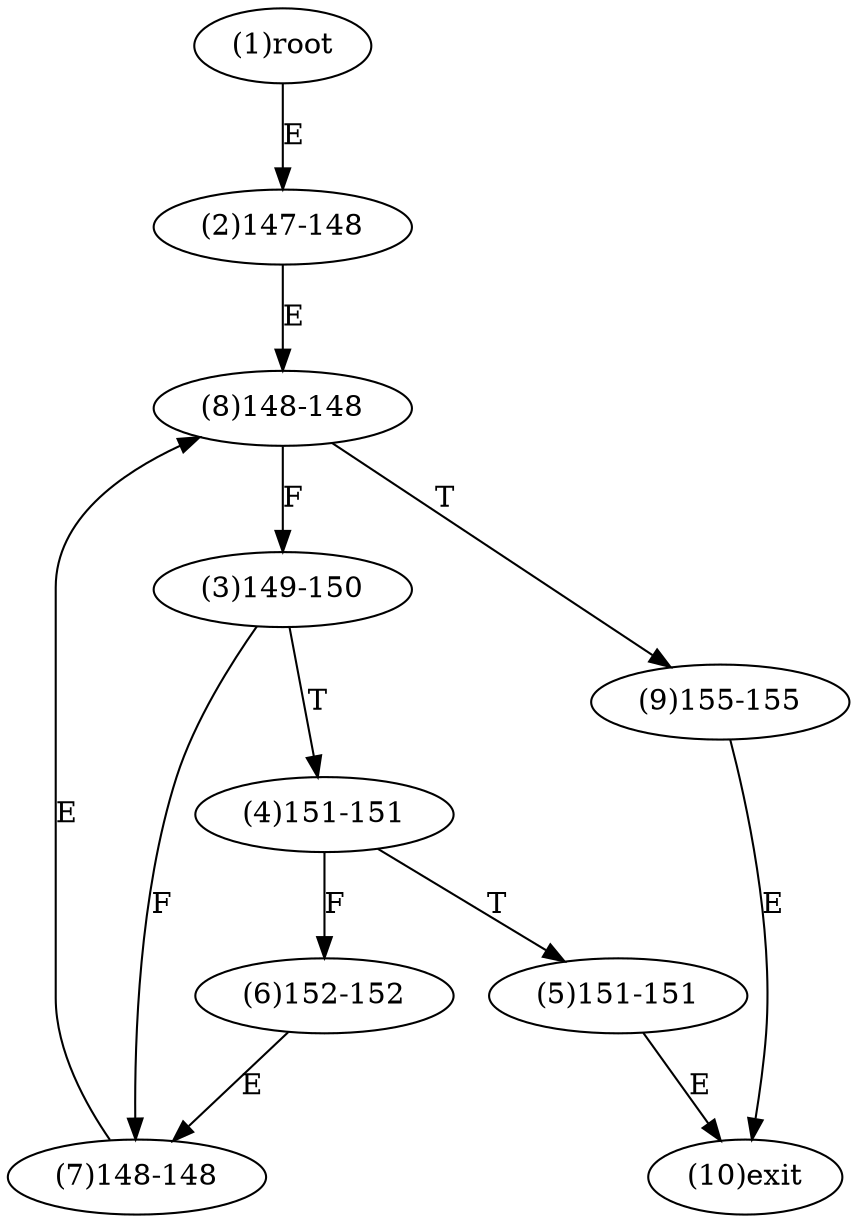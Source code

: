 digraph "" { 
1[ label="(1)root"];
2[ label="(2)147-148"];
3[ label="(3)149-150"];
4[ label="(4)151-151"];
5[ label="(5)151-151"];
6[ label="(6)152-152"];
7[ label="(7)148-148"];
8[ label="(8)148-148"];
9[ label="(9)155-155"];
10[ label="(10)exit"];
1->2[ label="E"];
2->8[ label="E"];
3->7[ label="F"];
3->4[ label="T"];
4->6[ label="F"];
4->5[ label="T"];
5->10[ label="E"];
6->7[ label="E"];
7->8[ label="E"];
8->3[ label="F"];
8->9[ label="T"];
9->10[ label="E"];
}